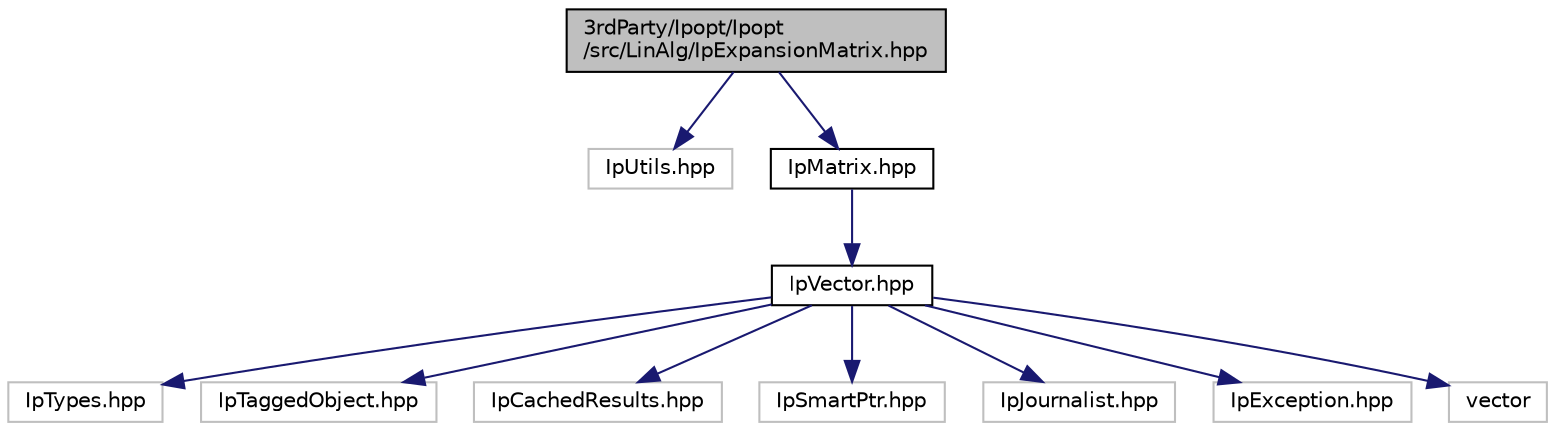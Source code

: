 digraph "3rdParty/Ipopt/Ipopt/src/LinAlg/IpExpansionMatrix.hpp"
{
  edge [fontname="Helvetica",fontsize="10",labelfontname="Helvetica",labelfontsize="10"];
  node [fontname="Helvetica",fontsize="10",shape=record];
  Node0 [label="3rdParty/Ipopt/Ipopt\l/src/LinAlg/IpExpansionMatrix.hpp",height=0.2,width=0.4,color="black", fillcolor="grey75", style="filled", fontcolor="black"];
  Node0 -> Node1 [color="midnightblue",fontsize="10",style="solid",fontname="Helvetica"];
  Node1 [label="IpUtils.hpp",height=0.2,width=0.4,color="grey75", fillcolor="white", style="filled"];
  Node0 -> Node2 [color="midnightblue",fontsize="10",style="solid",fontname="Helvetica"];
  Node2 [label="IpMatrix.hpp",height=0.2,width=0.4,color="black", fillcolor="white", style="filled",URL="$d0/d63/_ipopt_2src_2_lin_alg_2_ip_matrix_8hpp.html"];
  Node2 -> Node3 [color="midnightblue",fontsize="10",style="solid",fontname="Helvetica"];
  Node3 [label="IpVector.hpp",height=0.2,width=0.4,color="black", fillcolor="white", style="filled",URL="$df/d94/_ipopt_2src_2_lin_alg_2_ip_vector_8hpp.html"];
  Node3 -> Node4 [color="midnightblue",fontsize="10",style="solid",fontname="Helvetica"];
  Node4 [label="IpTypes.hpp",height=0.2,width=0.4,color="grey75", fillcolor="white", style="filled"];
  Node3 -> Node5 [color="midnightblue",fontsize="10",style="solid",fontname="Helvetica"];
  Node5 [label="IpTaggedObject.hpp",height=0.2,width=0.4,color="grey75", fillcolor="white", style="filled"];
  Node3 -> Node6 [color="midnightblue",fontsize="10",style="solid",fontname="Helvetica"];
  Node6 [label="IpCachedResults.hpp",height=0.2,width=0.4,color="grey75", fillcolor="white", style="filled"];
  Node3 -> Node7 [color="midnightblue",fontsize="10",style="solid",fontname="Helvetica"];
  Node7 [label="IpSmartPtr.hpp",height=0.2,width=0.4,color="grey75", fillcolor="white", style="filled"];
  Node3 -> Node8 [color="midnightblue",fontsize="10",style="solid",fontname="Helvetica"];
  Node8 [label="IpJournalist.hpp",height=0.2,width=0.4,color="grey75", fillcolor="white", style="filled"];
  Node3 -> Node9 [color="midnightblue",fontsize="10",style="solid",fontname="Helvetica"];
  Node9 [label="IpException.hpp",height=0.2,width=0.4,color="grey75", fillcolor="white", style="filled"];
  Node3 -> Node10 [color="midnightblue",fontsize="10",style="solid",fontname="Helvetica"];
  Node10 [label="vector",height=0.2,width=0.4,color="grey75", fillcolor="white", style="filled"];
}
